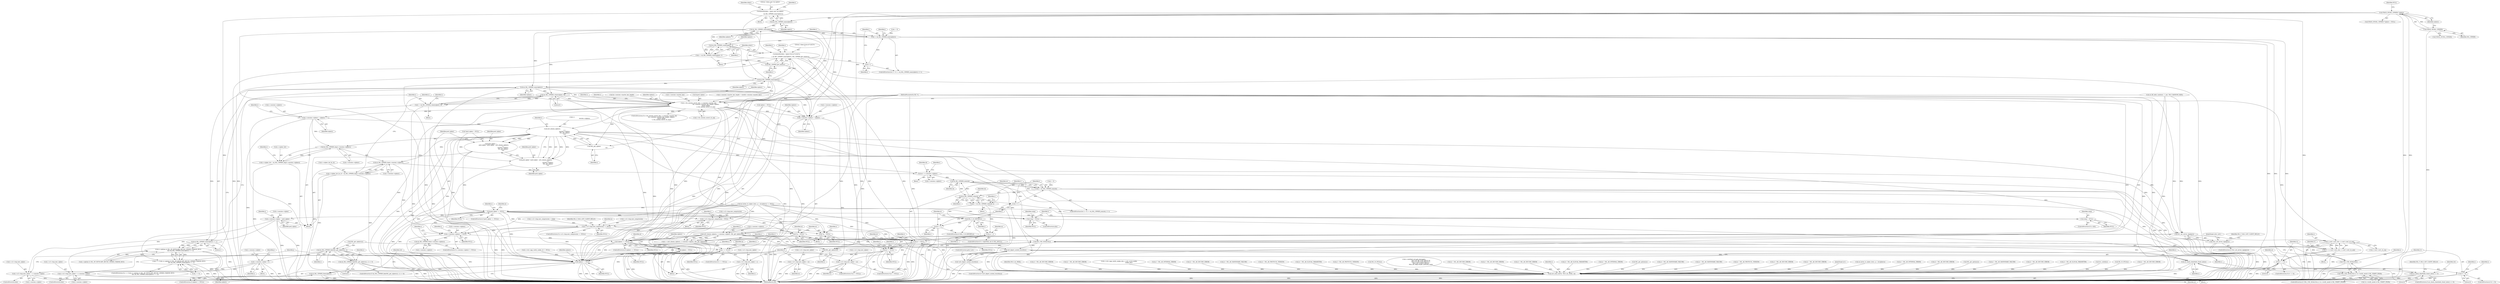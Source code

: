 digraph "0_openssl_a004e72b95835136d3f1ea90517f706c24c03da7@API" {
"1000824" [label="(Call,fprintf(stderr, \"client sent %d ciphers\n\",\n                sk_SSL_CIPHER_num(ciphers)))"];
"1000827" [label="(Call,sk_SSL_CIPHER_num(ciphers))"];
"1000174" [label="(Call,STACK_OF(SSL_CIPHER) *ciphers)"];
"1000175" [label="(Call,STACK_OF(SSL_CIPHER))"];
"1000845" [label="(Call,fprintf(stderr, \"client [%2d of %2d]:%s\n\",\n                    i, sk_SSL_CIPHER_num(ciphers), SSL_CIPHER_get_name(c)))"];
"1000837" [label="(Call,i++)"];
"1000833" [label="(Call,i < sk_SSL_CIPHER_num(ciphers))"];
"1000842" [label="(Call,sk_SSL_CIPHER_value(ciphers, i))"];
"1000840" [label="(Call,c = sk_SSL_CIPHER_value(ciphers, i))"];
"1000851" [label="(Call,SSL_CIPHER_get_name(c))"];
"1000849" [label="(Call,sk_SSL_CIPHER_num(ciphers))"];
"1000835" [label="(Call,sk_SSL_CIPHER_num(ciphers))"];
"1000876" [label="(Call,sk_SSL_CIPHER_num(ciphers))"];
"1000875" [label="(Call,sk_SSL_CIPHER_num(ciphers) == 1)"];
"1000869" [label="(Call,(s->options & SSL_OP_NETSCAPE_REUSE_CIPHER_CHANGE_BUG)\n            && (sk_SSL_CIPHER_num(ciphers) == 1))"];
"1000865" [label="(Call,j == 0 && (s->options & SSL_OP_NETSCAPE_REUSE_CIPHER_CHANGE_BUG)\n            && (sk_SSL_CIPHER_num(ciphers) == 1))"];
"1000882" [label="(Call,sk_SSL_CIPHER_value(ciphers, 0))"];
"1000880" [label="(Call,c = sk_SSL_CIPHER_value(ciphers, 0))"];
"1000887" [label="(Call,sk_SSL_CIPHER_find(SSL_get_ciphers(s), c))"];
"1000886" [label="(Call,sk_SSL_CIPHER_find(SSL_get_ciphers(s), c) >= 0)"];
"1000893" [label="(Call,s->session->cipher = c)"];
"1001605" [label="(Call,s->s3->tmp.new_cipher = s->session->cipher)"];
"1001619" [label="(Call,s->s3->tmp.new_cipher = s->session->cipher)"];
"1001044" [label="(Call,s->tls_session_secret_cb(s, s->session->master_key,\n                                     &s->session->master_key_length, ciphers,\n                                     &pref_cipher,\n                                     s->tls_session_secret_cb_arg))"];
"1001069" [label="(Call,s->session->ciphers = ciphers)"];
"1001091" [label="(Call,ssl3_choose_cipher(s,\n                                                               s->\n                                                               session->ciphers,\n                                                               SSL_get_ciphers\n                                                               (s)))"];
"1001086" [label="(Call,pref_cipher =\n                pref_cipher ? pref_cipher : ssl3_choose_cipher(s,\n                                                               s->\n                                                               session->ciphers,\n                                                               SSL_get_ciphers\n                                                               (s)))"];
"1001101" [label="(Call,pref_cipher == NULL)"];
"1001112" [label="(Call,s->session->cipher = pref_cipher)"];
"1001155" [label="(Call,s->s3->tmp.new_compression = NULL)"];
"1001235" [label="(Call,s->s3->tmp.new_compression == NULL)"];
"1001394" [label="(Call,s->session->ciphers != NULL)"];
"1001401" [label="(Call,sk_SSL_CIPHER_free(s->session->ciphers))"];
"1001415" [label="(Call,ciphers == NULL)"];
"1001426" [label="(Call,ciphers = NULL)"];
"1001687" [label="(Call,ciphers != NULL)"];
"1001690" [label="(Call,sk_SSL_CIPHER_free(ciphers))"];
"1001498" [label="(Call,c == NULL)"];
"1001509" [label="(Call,s->s3->tmp.new_cipher = c)"];
"1001525" [label="(Call,*nc = NULL)"];
"1001578" [label="(Call,nc != NULL)"];
"1001581" [label="(Call,s->s3->tmp.new_cipher = nc)"];
"1001592" [label="(Call,ec != NULL)"];
"1001595" [label="(Call,s->s3->tmp.new_cipher = ec)"];
"1001529" [label="(Call,*ec = NULL)"];
"1001283" [label="(Call,comp = NULL)"];
"1001377" [label="(Call,comp = NULL)"];
"1001088" [label="(Call,pref_cipher ? pref_cipher : ssl3_choose_cipher(s,\n                                                               s->\n                                                               session->ciphers,\n                                                               SSL_get_ciphers\n                                                               (s)))"];
"1001139" [label="(Call,sk_SSL_CIPHER_dup(s->session->ciphers))"];
"1001135" [label="(Call,s->cipher_list = sk_SSL_CIPHER_dup(s->session->ciphers))"];
"1001149" [label="(Call,sk_SSL_CIPHER_dup(s->session->ciphers))"];
"1001145" [label="(Call,s->cipher_list_by_id = sk_SSL_CIPHER_dup(s->session->ciphers))"];
"1001539" [label="(Call,sk = s->session->ciphers)"];
"1001552" [label="(Call,sk_SSL_CIPHER_num(sk))"];
"1001550" [label="(Call,i < sk_SSL_CIPHER_num(sk))"];
"1001559" [label="(Call,sk_SSL_CIPHER_value(sk, i))"];
"1001554" [label="(Call,i++)"];
"1001557" [label="(Call,c = sk_SSL_CIPHER_value(sk, i))"];
"1001568" [label="(Call,nc = c)"];
"1001572" [label="(Call,SSL_C_IS_EXPORT(c))"];
"1001574" [label="(Call,ec = c)"];
"1001431" [label="(Call,tls1_set_server_sigalgs(s))"];
"1001430" [label="(Call,!tls1_set_server_sigalgs(s))"];
"1001449" [label="(Call,s->cert->cert_cb(s, s->cert->cert_cb_arg))"];
"1001447" [label="(Call,rv = s->cert->cert_cb(s, s->cert->cert_cb_arg))"];
"1001457" [label="(Call,rv == 0)"];
"1001469" [label="(Call,rv < 0)"];
"1001495" [label="(Call,SSL_get_ciphers(s))"];
"1001488" [label="(Call,ssl3_choose_cipher(s, s->session->ciphers, SSL_get_ciphers(s)))"];
"1001486" [label="(Call,c = ssl3_choose_cipher(s, s->session->ciphers, SSL_get_ciphers(s)))"];
"1001635" [label="(Call,SSL_USE_SIGALGS(s))"];
"1001634" [label="(Call,!SSL_USE_SIGALGS(s))"];
"1001633" [label="(Call,!SSL_USE_SIGALGS(s) || !(s->verify_mode & SSL_VERIFY_PEER))"];
"1001646" [label="(Call,ssl3_digest_cached_records(s))"];
"1001645" [label="(Call,!ssl3_digest_cached_records(s))"];
"1001658" [label="(Call,ssl_check_clienthello_tlsext_late(s))"];
"1001657" [label="(Call,ssl_check_clienthello_tlsext_late(s) <= 0)"];
"1001676" [label="(Call,ssl3_send_alert(s, SSL3_AL_FATAL, al))"];
"1001098" [label="(Call,SSL_get_ciphers\n                                                               (s))"];
"1001407" [label="(Call,s->session->ciphers = ciphers)"];
"1001635" [label="(Call,SSL_USE_SIGALGS(s))"];
"1000883" [label="(Identifier,ciphers)"];
"1001619" [label="(Call,s->s3->tmp.new_cipher = s->session->cipher)"];
"1000175" [label="(Call,STACK_OF(SSL_CIPHER))"];
"1000811" [label="(Block,)"];
"1001378" [label="(Identifier,comp)"];
"1001656" [label="(ControlStructure,if (ssl_check_clienthello_tlsext_late(s) <= 0))"];
"1001594" [label="(Identifier,NULL)"];
"1001045" [label="(Identifier,s)"];
"1001503" [label="(Identifier,al)"];
"1001488" [label="(Call,ssl3_choose_cipher(s, s->session->ciphers, SSL_get_ciphers(s)))"];
"1001283" [label="(Call,comp = NULL)"];
"1001413" [label="(Identifier,ciphers)"];
"1000889" [label="(Identifier,s)"];
"1001063" [label="(Block,)"];
"1001028" [label="(Call,*pref_cipher = NULL)"];
"1000426" [label="(Call,al = SSL_AD_DECODE_ERROR)"];
"1000839" [label="(Block,)"];
"1001559" [label="(Call,sk_SSL_CIPHER_value(sk, i))"];
"1001658" [label="(Call,ssl_check_clienthello_tlsext_late(s))"];
"1001112" [label="(Call,s->session->cipher = pref_cipher)"];
"1000845" [label="(Call,fprintf(stderr, \"client [%2d of %2d]:%s\n\",\n                    i, sk_SSL_CIPHER_num(ciphers), SSL_CIPHER_get_name(c)))"];
"1001577" [label="(ControlStructure,if (nc != NULL))"];
"1001551" [label="(Identifier,i)"];
"1001609" [label="(Identifier,s)"];
"1000177" [label="(Identifier,ciphers)"];
"1000865" [label="(Call,j == 0 && (s->options & SSL_OP_NETSCAPE_REUSE_CIPHER_CHANGE_BUG)\n            && (sk_SSL_CIPHER_num(ciphers) == 1))"];
"1000879" [label="(Block,)"];
"1000591" [label="(Call,s->ctx->app_verify_cookie_cb(s, s->d1->rcvd_cookie,\n                                                 cookie_len))"];
"1000150" [label="(Call,al = SSL_AD_INTERNAL_ERROR)"];
"1001693" [label="(Identifier,ret)"];
"1000786" [label="(Call,al = SSL_AD_DECODE_ERROR)"];
"1001690" [label="(Call,sk_SSL_CIPHER_free(ciphers))"];
"1000875" [label="(Call,sk_SSL_CIPHER_num(ciphers) == 1)"];
"1001647" [label="(Identifier,s)"];
"1001652" [label="(Identifier,s)"];
"1001235" [label="(Call,s->s3->tmp.new_compression == NULL)"];
"1001499" [label="(Identifier,c)"];
"1000886" [label="(Call,sk_SSL_CIPHER_find(SSL_get_ciphers(s), c) >= 0)"];
"1000850" [label="(Identifier,ciphers)"];
"1001581" [label="(Call,s->s3->tmp.new_cipher = nc)"];
"1001694" [label="(MethodReturn,int)"];
"1001091" [label="(Call,ssl3_choose_cipher(s,\n                                                               s->\n                                                               session->ciphers,\n                                                               SSL_get_ciphers\n                                                               (s)))"];
"1001147" [label="(Identifier,s)"];
"1001146" [label="(Call,s->cipher_list_by_id)"];
"1001657" [label="(Call,ssl_check_clienthello_tlsext_late(s) <= 0)"];
"1000880" [label="(Call,c = sk_SSL_CIPHER_value(ciphers, 0))"];
"1001066" [label="(Identifier,s)"];
"1001521" [label="(Call,STACK_OF(SSL_CIPHER))"];
"1001385" [label="(Block,)"];
"1001546" [label="(ControlStructure,for (i = 0; i < sk_SSL_CIPHER_num(sk); i++))"];
"1001435" [label="(Identifier,SSL_F_SSL3_GET_CLIENT_HELLO)"];
"1001090" [label="(Identifier,pref_cipher)"];
"1000846" [label="(Identifier,stderr)"];
"1001555" [label="(Identifier,i)"];
"1001438" [label="(JumpTarget,retry_cert:)"];
"1000145" [label="(Block,)"];
"1001502" [label="(Call,al = SSL_AD_HANDSHAKE_FAILURE)"];
"1000824" [label="(Call,fprintf(stderr, \"client sent %d ciphers\n\",\n                sk_SSL_CIPHER_num(ciphers)))"];
"1000831" [label="(Identifier,i)"];
"1000794" [label="(Call,ssl_bytes_to_cipher_list(s, p, i, &(ciphers)) == NULL)"];
"1000905" [label="(Identifier,j)"];
"1000331" [label="(Call,al = SSL_AD_PROTOCOL_VERSION)"];
"1001271" [label="(Call,al = SSL_AD_ILLEGAL_PARAMETER)"];
"1001224" [label="(Call,s->s3->tmp.new_compression = comp)"];
"1001541" [label="(Call,s->session->ciphers)"];
"1001459" [label="(Literal,0)"];
"1001618" [label="(ControlStructure,else)"];
"1001486" [label="(Call,c = ssl3_choose_cipher(s, s->session->ciphers, SSL_get_ciphers(s)))"];
"1000690" [label="(Call,al = SSL_AD_PROTOCOL_VERSION)"];
"1000828" [label="(Identifier,ciphers)"];
"1001404" [label="(Identifier,s)"];
"1001497" [label="(ControlStructure,if (c == NULL))"];
"1001468" [label="(ControlStructure,if (rv < 0))"];
"1000867" [label="(Identifier,j)"];
"1000277" [label="(Call,SSL_IS_DTLS(s))"];
"1001410" [label="(Identifier,s)"];
"1001517" [label="(Identifier,c)"];
"1001578" [label="(Call,nc != NULL)"];
"1001686" [label="(ControlStructure,if (ciphers != NULL))"];
"1001043" [label="(ControlStructure,if (s->tls_session_secret_cb(s, s->session->master_key,\n                                     &s->session->master_key_length, ciphers,\n                                     &pref_cipher,\n                                     s->tls_session_secret_cb_arg)))"];
"1001519" [label="(Block,)"];
"1001582" [label="(Call,s->s3->tmp.new_cipher)"];
"1001589" [label="(Identifier,nc)"];
"1000825" [label="(Identifier,stderr)"];
"1000833" [label="(Call,i < sk_SSL_CIPHER_num(ciphers))"];
"1001051" [label="(Call,&s->session->master_key_length)"];
"1001086" [label="(Call,pref_cipher =\n                pref_cipher ? pref_cipher : ssl3_choose_cipher(s,\n                                                               s->\n                                                               session->ciphers,\n                                                               SSL_get_ciphers\n                                                               (s)))"];
"1001118" [label="(Identifier,pref_cipher)"];
"1000210" [label="(Call,s->method->ssl_get_message(s,\n                                   SSL3_ST_SR_CLNT_HELLO_B,\n                                   SSL3_ST_SR_CLNT_HELLO_C,\n                                   SSL3_MT_CLIENT_HELLO,\n                                   SSL3_RT_MAX_PLAIN_LENGTH, &ok))"];
"1000581" [label="(Call,s->ctx->app_verify_cookie_cb != NULL)"];
"1001620" [label="(Call,s->s3->tmp.new_cipher)"];
"1000893" [label="(Call,s->session->cipher = c)"];
"1000929" [label="(Call,al = SSL_AD_DECODE_ERROR)"];
"1000848" [label="(Identifier,i)"];
"1000555" [label="(Call,al = SSL_AD_DECODE_ERROR)"];
"1001679" [label="(Identifier,al)"];
"1001562" [label="(ControlStructure,if (c->algorithm_enc & SSL_eNULL))"];
"1000844" [label="(Identifier,i)"];
"1001246" [label="(Identifier,SSL_F_SSL3_GET_CLIENT_HELLO)"];
"1000826" [label="(Literal,\"client sent %d ciphers\n\")"];
"1001426" [label="(Call,ciphers = NULL)"];
"1001383" [label="(Identifier,s)"];
"1001462" [label="(Identifier,al)"];
"1001644" [label="(ControlStructure,if (!ssl3_digest_cached_records(s)))"];
"1001163" [label="(Identifier,NULL)"];
"1001099" [label="(Identifier,s)"];
"1001574" [label="(Call,ec = c)"];
"1001251" [label="(Identifier,m)"];
"1000176" [label="(Identifier,SSL_CIPHER)"];
"1001234" [label="(ControlStructure,if (s->s3->tmp.new_compression == NULL))"];
"1001513" [label="(Identifier,s)"];
"1001089" [label="(Identifier,pref_cipher)"];
"1001553" [label="(Identifier,sk)"];
"1001450" [label="(Identifier,s)"];
"1001093" [label="(Call,s->\n                                                               session->ciphers)"];
"1000538" [label="(Call,al = SSL_AD_DECODE_ERROR)"];
"1001279" [label="(ControlStructure,if (s->hit))"];
"1000891" [label="(Literal,0)"];
"1000838" [label="(Identifier,i)"];
"1001427" [label="(Identifier,ciphers)"];
"1001103" [label="(Identifier,NULL)"];
"1001627" [label="(Call,s->session->cipher)"];
"1001677" [label="(Identifier,s)"];
"1001595" [label="(Call,s->s3->tmp.new_cipher = ec)"];
"1001408" [label="(Call,s->session->ciphers)"];
"1001469" [label="(Call,rv < 0)"];
"1001092" [label="(Identifier,s)"];
"1001550" [label="(Call,i < sk_SSL_CIPHER_num(sk))"];
"1000899" [label="(Identifier,c)"];
"1001057" [label="(Identifier,ciphers)"];
"1001102" [label="(Identifier,pref_cipher)"];
"1001079" [label="(Identifier,s)"];
"1001500" [label="(Identifier,NULL)"];
"1001556" [label="(Block,)"];
"1000768" [label="(Call,al = SSL_AD_ILLEGAL_PARAMETER)"];
"1001571" [label="(ControlStructure,if (SSL_C_IS_EXPORT(c)))"];
"1000827" [label="(Call,sk_SSL_CIPHER_num(ciphers))"];
"1001471" [label="(Literal,0)"];
"1001414" [label="(ControlStructure,if (ciphers == NULL))"];
"1001060" [label="(Call,s->tls_session_secret_cb_arg)"];
"1001585" [label="(Identifier,s)"];
"1001400" [label="(Identifier,NULL)"];
"1001490" [label="(Call,s->session->ciphers)"];
"1001407" [label="(Call,s->session->ciphers = ciphers)"];
"1001636" [label="(Identifier,s)"];
"1001509" [label="(Call,s->s3->tmp.new_cipher = c)"];
"1001674" [label="(Block,)"];
"1001402" [label="(Call,s->session->ciphers)"];
"1001646" [label="(Call,ssl3_digest_cached_records(s))"];
"1001401" [label="(Call,sk_SSL_CIPHER_free(s->session->ciphers))"];
"1001569" [label="(Identifier,nc)"];
"1001495" [label="(Call,SSL_get_ciphers(s))"];
"1001552" [label="(Call,sk_SSL_CIPHER_num(sk))"];
"1001419" [label="(Call,al = SSL_AD_INTERNAL_ERROR)"];
"1000885" [label="(ControlStructure,if (sk_SSL_CIPHER_find(SSL_get_ciphers(s), c) >= 0))"];
"1000834" [label="(Identifier,i)"];
"1001660" [label="(Literal,0)"];
"1001449" [label="(Call,s->cert->cert_cb(s, s->cert->cert_cb_arg))"];
"1001159" [label="(Identifier,s)"];
"1000896" [label="(Identifier,s)"];
"1001428" [label="(Identifier,NULL)"];
"1001604" [label="(ControlStructure,else)"];
"1001088" [label="(Call,pref_cipher ? pref_cipher : ssl3_choose_cipher(s,\n                                                               s->\n                                                               session->ciphers,\n                                                               SSL_get_ciphers\n                                                               (s)))"];
"1001285" [label="(Identifier,NULL)"];
"1001447" [label="(Call,rv = s->cert->cert_cb(s, s->cert->cert_cb_arg))"];
"1001576" [label="(Identifier,c)"];
"1001431" [label="(Call,tls1_set_server_sigalgs(s))"];
"1001416" [label="(Identifier,ciphers)"];
"1001451" [label="(Call,s->cert->cert_cb_arg)"];
"1000882" [label="(Call,sk_SSL_CIPHER_value(ciphers, 0))"];
"1001106" [label="(Identifier,al)"];
"1001489" [label="(Identifier,s)"];
"1000856" [label="(Identifier,c)"];
"1000565" [label="(Call,SSL_get_options(s))"];
"1001572" [label="(Call,SSL_C_IS_EXPORT(c))"];
"1001155" [label="(Call,s->s3->tmp.new_compression = NULL)"];
"1001557" [label="(Call,c = sk_SSL_CIPHER_value(sk, i))"];
"1000843" [label="(Identifier,ciphers)"];
"1001069" [label="(Call,s->session->ciphers = ciphers)"];
"1000829" [label="(ControlStructure,for (i = 0; i < sk_SSL_CIPHER_num(ciphers); i++))"];
"1000173" [label="(Call,STACK_OF(SSL_CIPHER) *ciphers = NULL)"];
"1000870" [label="(Call,s->options & SSL_OP_NETSCAPE_REUSE_CIPHER_CHANGE_BUG)"];
"1001689" [label="(Identifier,NULL)"];
"1001135" [label="(Call,s->cipher_list = sk_SSL_CIPHER_dup(s->session->ciphers))"];
"1001565" [label="(Identifier,c)"];
"1001531" [label="(Identifier,NULL)"];
"1001575" [label="(Identifier,ec)"];
"1000888" [label="(Call,SSL_get_ciphers(s))"];
"1001105" [label="(Call,al = SSL_AD_HANDSHAKE_FAILURE)"];
"1001415" [label="(Call,ciphers == NULL)"];
"1000835" [label="(Call,sk_SSL_CIPHER_num(ciphers))"];
"1000837" [label="(Call,i++)"];
"1001606" [label="(Call,s->s3->tmp.new_cipher)"];
"1001525" [label="(Call,*nc = NULL)"];
"1001121" [label="(Identifier,s)"];
"1001420" [label="(Identifier,al)"];
"1001498" [label="(Call,c == NULL)"];
"1001688" [label="(Identifier,ciphers)"];
"1001150" [label="(Call,s->session->ciphers)"];
"1001560" [label="(Identifier,sk)"];
"1001573" [label="(Identifier,c)"];
"1001379" [label="(Identifier,NULL)"];
"1001570" [label="(Identifier,c)"];
"1001470" [label="(Identifier,rv)"];
"1000601" [label="(Call,al = SSL_AD_HANDSHAKE_FAILURE)"];
"1001457" [label="(Call,rv == 0)"];
"1000731" [label="(Call,al = SSL_AD_PROTOCOL_VERSION)"];
"1001115" [label="(Identifier,s)"];
"1001648" [label="(ControlStructure,goto f_err;)"];
"1001083" [label="(Call,ciphers = NULL)"];
"1001691" [label="(Identifier,ciphers)"];
"1000878" [label="(Literal,1)"];
"1001527" [label="(Identifier,NULL)"];
"1001101" [label="(Call,pref_cipher == NULL)"];
"1000964" [label="(Call,al = SSL_AD_DECODE_ERROR)"];
"1001596" [label="(Call,s->s3->tmp.new_cipher)"];
"1001445" [label="(Block,)"];
"1000248" [label="(Call,al = SSL_AD_DECODE_ERROR)"];
"1001676" [label="(Call,ssl3_send_alert(s, SSL3_AL_FATAL, al))"];
"1001394" [label="(Call,s->session->ciphers != NULL)"];
"1000849" [label="(Call,sk_SSL_CIPHER_num(ciphers))"];
"1001046" [label="(Call,s->session->master_key)"];
"1001003" [label="(Call,ssl_fill_hello_random(s, 1, pos, SSL3_RANDOM_SIZE))"];
"1001145" [label="(Call,s->cipher_list_by_id = sk_SSL_CIPHER_dup(s->session->ciphers))"];
"1000892" [label="(Block,)"];
"1001599" [label="(Identifier,s)"];
"1001548" [label="(Identifier,i)"];
"1000876" [label="(Call,sk_SSL_CIPHER_num(ciphers))"];
"1001561" [label="(Identifier,i)"];
"1001526" [label="(Identifier,nc)"];
"1000866" [label="(Call,j == 0)"];
"1001613" [label="(Call,s->session->cipher)"];
"1000852" [label="(Identifier,c)"];
"1001136" [label="(Call,s->cipher_list)"];
"1001680" [label="(JumpTarget,err:)"];
"1001156" [label="(Call,s->s3->tmp.new_compression)"];
"1001100" [label="(ControlStructure,if (pref_cipher == NULL))"];
"1000795" [label="(Call,ssl_bytes_to_cipher_list(s, p, i, &(ciphers)))"];
"1000841" [label="(Identifier,c)"];
"1000851" [label="(Call,SSL_CIPHER_get_name(c))"];
"1000144" [label="(MethodParameterIn,SSL *s)"];
"1000894" [label="(Call,s->session->cipher)"];
"1001429" [label="(ControlStructure,if (!tls1_set_server_sigalgs(s)))"];
"1001475" [label="(Identifier,s)"];
"1001496" [label="(Identifier,s)"];
"1001098" [label="(Call,SSL_get_ciphers\n                                                               (s))"];
"1000877" [label="(Identifier,ciphers)"];
"1001044" [label="(Call,s->tls_session_secret_cb(s, s->session->master_key,\n                                     &s->session->master_key_length, ciphers,\n                                     &pref_cipher,\n                                     s->tls_session_secret_cb_arg))"];
"1000869" [label="(Call,(s->options & SSL_OP_NETSCAPE_REUSE_CIPHER_CHANGE_BUG)\n            && (sk_SSL_CIPHER_num(ciphers) == 1))"];
"1001593" [label="(Identifier,ec)"];
"1001637" [label="(Call,!(s->verify_mode & SSL_VERIFY_PEER))"];
"1001539" [label="(Call,sk = s->session->ciphers)"];
"1001603" [label="(Identifier,ec)"];
"1001284" [label="(Identifier,comp)"];
"1001580" [label="(Identifier,NULL)"];
"1001140" [label="(Call,s->session->ciphers)"];
"1001461" [label="(Call,al = SSL_AD_INTERNAL_ERROR)"];
"1001070" [label="(Call,s->session->ciphers)"];
"1001456" [label="(ControlStructure,if (rv == 0))"];
"1001448" [label="(Identifier,rv)"];
"1001393" [label="(ControlStructure,if (s->session->ciphers != NULL))"];
"1000847" [label="(Literal,\"client [%2d of %2d]:%s\n\")"];
"1000840" [label="(Call,c = sk_SSL_CIPHER_value(ciphers, i))"];
"1001554" [label="(Call,i++)"];
"1001458" [label="(Identifier,rv)"];
"1001659" [label="(Identifier,s)"];
"1000881" [label="(Identifier,c)"];
"1001579" [label="(Identifier,nc)"];
"1001558" [label="(Identifier,c)"];
"1001058" [label="(Call,&pref_cipher)"];
"1001529" [label="(Call,*ec = NULL)"];
"1001663" [label="(Identifier,SSL_F_SSL3_GET_CLIENT_HELLO)"];
"1001605" [label="(Call,s->s3->tmp.new_cipher = s->session->cipher)"];
"1001113" [label="(Call,s->session->cipher)"];
"1000174" [label="(Call,STACK_OF(SSL_CIPHER) *ciphers)"];
"1001568" [label="(Call,nc = c)"];
"1001687" [label="(Call,ciphers != NULL)"];
"1001510" [label="(Call,s->s3->tmp.new_cipher)"];
"1001417" [label="(Identifier,NULL)"];
"1000901" [label="(Identifier,j)"];
"1001149" [label="(Call,sk_SSL_CIPHER_dup(s->session->ciphers))"];
"1001535" [label="(Identifier,s)"];
"1001487" [label="(Identifier,c)"];
"1000517" [label="(Call,al = SSL_AD_DECODE_ERROR)"];
"1001640" [label="(Identifier,s)"];
"1001376" [label="(ControlStructure,else)"];
"1000864" [label="(ControlStructure,if (j == 0 && (s->options & SSL_OP_NETSCAPE_REUSE_CIPHER_CHANGE_BUG)\n            && (sk_SSL_CIPHER_num(ciphers) == 1)))"];
"1001540" [label="(Identifier,sk)"];
"1001075" [label="(Identifier,ciphers)"];
"1001667" [label="(Identifier,ret)"];
"1001538" [label="(Block,)"];
"1001634" [label="(Call,!SSL_USE_SIGALGS(s))"];
"1000337" [label="(Call,SSL_get_options(s))"];
"1000629" [label="(Call,al = SSL_AD_HANDSHAKE_FAILURE)"];
"1001530" [label="(Identifier,ec)"];
"1001168" [label="(Identifier,s)"];
"1001031" [label="(Call,s->session->master_key_length = sizeof(s->session->master_key))"];
"1000178" [label="(Identifier,NULL)"];
"1000753" [label="(Call,al = SSL_AD_DECODE_ERROR)"];
"1001236" [label="(Call,s->s3->tmp.new_compression)"];
"1001377" [label="(Call,comp = NULL)"];
"1001432" [label="(Identifier,s)"];
"1000908" [label="(Call,al = SSL_AD_ILLEGAL_PARAMETER)"];
"1001430" [label="(Call,!tls1_set_server_sigalgs(s))"];
"1000677" [label="(Call,tls1_suiteb(s))"];
"1001139" [label="(Call,sk_SSL_CIPHER_dup(s->session->ciphers))"];
"1000842" [label="(Call,sk_SSL_CIPHER_value(ciphers, i))"];
"1001243" [label="(Identifier,NULL)"];
"1001633" [label="(Call,!SSL_USE_SIGALGS(s) || !(s->verify_mode & SSL_VERIFY_PEER))"];
"1000505" [label="(Call,SSL_IS_DTLS(s))"];
"1000410" [label="(Call,al = SSL_AD_DECODE_ERROR)"];
"1001678" [label="(Identifier,SSL3_AL_FATAL)"];
"1000890" [label="(Identifier,c)"];
"1001592" [label="(Call,ec != NULL)"];
"1001645" [label="(Call,!ssl3_digest_cached_records(s))"];
"1001591" [label="(ControlStructure,if (ec != NULL))"];
"1001483" [label="(Identifier,s)"];
"1000830" [label="(Call,i = 0)"];
"1001547" [label="(Call,i = 0)"];
"1000836" [label="(Identifier,ciphers)"];
"1001632" [label="(ControlStructure,if (!SSL_USE_SIGALGS(s) || !(s->verify_mode & SSL_VERIFY_PEER)))"];
"1001395" [label="(Call,s->session->ciphers)"];
"1000362" [label="(Call,al = SSL_AD_DECODE_ERROR)"];
"1001087" [label="(Identifier,pref_cipher)"];
"1000887" [label="(Call,sk_SSL_CIPHER_find(SSL_get_ciphers(s), c))"];
"1000884" [label="(Literal,0)"];
"1000824" -> "1000811"  [label="AST: "];
"1000824" -> "1000827"  [label="CFG: "];
"1000825" -> "1000824"  [label="AST: "];
"1000826" -> "1000824"  [label="AST: "];
"1000827" -> "1000824"  [label="AST: "];
"1000831" -> "1000824"  [label="CFG: "];
"1000824" -> "1001694"  [label="DDG: "];
"1000824" -> "1001694"  [label="DDG: "];
"1000827" -> "1000824"  [label="DDG: "];
"1000824" -> "1000845"  [label="DDG: "];
"1000827" -> "1000828"  [label="CFG: "];
"1000828" -> "1000827"  [label="AST: "];
"1000174" -> "1000827"  [label="DDG: "];
"1000827" -> "1000835"  [label="DDG: "];
"1000174" -> "1000173"  [label="AST: "];
"1000174" -> "1000177"  [label="CFG: "];
"1000175" -> "1000174"  [label="AST: "];
"1000177" -> "1000174"  [label="AST: "];
"1000178" -> "1000174"  [label="CFG: "];
"1000174" -> "1001694"  [label="DDG: "];
"1000174" -> "1001694"  [label="DDG: "];
"1000175" -> "1000174"  [label="DDG: "];
"1000174" -> "1001044"  [label="DDG: "];
"1000174" -> "1001407"  [label="DDG: "];
"1000174" -> "1001415"  [label="DDG: "];
"1000174" -> "1001687"  [label="DDG: "];
"1000175" -> "1000176"  [label="CFG: "];
"1000176" -> "1000175"  [label="AST: "];
"1000177" -> "1000175"  [label="CFG: "];
"1000175" -> "1001694"  [label="DDG: "];
"1000175" -> "1001521"  [label="DDG: "];
"1000845" -> "1000839"  [label="AST: "];
"1000845" -> "1000851"  [label="CFG: "];
"1000846" -> "1000845"  [label="AST: "];
"1000847" -> "1000845"  [label="AST: "];
"1000848" -> "1000845"  [label="AST: "];
"1000849" -> "1000845"  [label="AST: "];
"1000851" -> "1000845"  [label="AST: "];
"1000856" -> "1000845"  [label="CFG: "];
"1000845" -> "1001694"  [label="DDG: "];
"1000845" -> "1001694"  [label="DDG: "];
"1000845" -> "1001694"  [label="DDG: "];
"1000845" -> "1001694"  [label="DDG: "];
"1000845" -> "1001694"  [label="DDG: "];
"1000845" -> "1000837"  [label="DDG: "];
"1000842" -> "1000845"  [label="DDG: "];
"1000849" -> "1000845"  [label="DDG: "];
"1000851" -> "1000845"  [label="DDG: "];
"1000837" -> "1000829"  [label="AST: "];
"1000837" -> "1000838"  [label="CFG: "];
"1000838" -> "1000837"  [label="AST: "];
"1000834" -> "1000837"  [label="CFG: "];
"1000837" -> "1000833"  [label="DDG: "];
"1000833" -> "1000829"  [label="AST: "];
"1000833" -> "1000835"  [label="CFG: "];
"1000834" -> "1000833"  [label="AST: "];
"1000835" -> "1000833"  [label="AST: "];
"1000841" -> "1000833"  [label="CFG: "];
"1000867" -> "1000833"  [label="CFG: "];
"1000833" -> "1001694"  [label="DDG: "];
"1000833" -> "1001694"  [label="DDG: "];
"1000833" -> "1001694"  [label="DDG: "];
"1000830" -> "1000833"  [label="DDG: "];
"1000835" -> "1000833"  [label="DDG: "];
"1000833" -> "1000842"  [label="DDG: "];
"1000842" -> "1000840"  [label="AST: "];
"1000842" -> "1000844"  [label="CFG: "];
"1000843" -> "1000842"  [label="AST: "];
"1000844" -> "1000842"  [label="AST: "];
"1000840" -> "1000842"  [label="CFG: "];
"1000842" -> "1000840"  [label="DDG: "];
"1000842" -> "1000840"  [label="DDG: "];
"1000835" -> "1000842"  [label="DDG: "];
"1000842" -> "1000849"  [label="DDG: "];
"1000840" -> "1000839"  [label="AST: "];
"1000841" -> "1000840"  [label="AST: "];
"1000846" -> "1000840"  [label="CFG: "];
"1000840" -> "1001694"  [label="DDG: "];
"1000840" -> "1000851"  [label="DDG: "];
"1000851" -> "1000852"  [label="CFG: "];
"1000852" -> "1000851"  [label="AST: "];
"1000851" -> "1001694"  [label="DDG: "];
"1000849" -> "1000850"  [label="CFG: "];
"1000850" -> "1000849"  [label="AST: "];
"1000852" -> "1000849"  [label="CFG: "];
"1000849" -> "1000835"  [label="DDG: "];
"1000849" -> "1000876"  [label="DDG: "];
"1000849" -> "1000882"  [label="DDG: "];
"1000849" -> "1001044"  [label="DDG: "];
"1000849" -> "1001407"  [label="DDG: "];
"1000849" -> "1001415"  [label="DDG: "];
"1000849" -> "1001687"  [label="DDG: "];
"1000835" -> "1000836"  [label="CFG: "];
"1000836" -> "1000835"  [label="AST: "];
"1000835" -> "1000876"  [label="DDG: "];
"1000835" -> "1000882"  [label="DDG: "];
"1000835" -> "1001044"  [label="DDG: "];
"1000835" -> "1001407"  [label="DDG: "];
"1000835" -> "1001415"  [label="DDG: "];
"1000835" -> "1001687"  [label="DDG: "];
"1000876" -> "1000875"  [label="AST: "];
"1000876" -> "1000877"  [label="CFG: "];
"1000877" -> "1000876"  [label="AST: "];
"1000878" -> "1000876"  [label="CFG: "];
"1000876" -> "1000875"  [label="DDG: "];
"1000876" -> "1000882"  [label="DDG: "];
"1000876" -> "1001044"  [label="DDG: "];
"1000876" -> "1001407"  [label="DDG: "];
"1000876" -> "1001415"  [label="DDG: "];
"1000876" -> "1001687"  [label="DDG: "];
"1000875" -> "1000869"  [label="AST: "];
"1000875" -> "1000878"  [label="CFG: "];
"1000878" -> "1000875"  [label="AST: "];
"1000869" -> "1000875"  [label="CFG: "];
"1000875" -> "1001694"  [label="DDG: "];
"1000875" -> "1000869"  [label="DDG: "];
"1000875" -> "1000869"  [label="DDG: "];
"1000869" -> "1000865"  [label="AST: "];
"1000869" -> "1000870"  [label="CFG: "];
"1000870" -> "1000869"  [label="AST: "];
"1000865" -> "1000869"  [label="CFG: "];
"1000869" -> "1001694"  [label="DDG: "];
"1000869" -> "1001694"  [label="DDG: "];
"1000869" -> "1000865"  [label="DDG: "];
"1000869" -> "1000865"  [label="DDG: "];
"1000870" -> "1000869"  [label="DDG: "];
"1000870" -> "1000869"  [label="DDG: "];
"1000865" -> "1000864"  [label="AST: "];
"1000865" -> "1000866"  [label="CFG: "];
"1000866" -> "1000865"  [label="AST: "];
"1000881" -> "1000865"  [label="CFG: "];
"1000905" -> "1000865"  [label="CFG: "];
"1000865" -> "1001694"  [label="DDG: "];
"1000865" -> "1001694"  [label="DDG: "];
"1000866" -> "1000865"  [label="DDG: "];
"1000866" -> "1000865"  [label="DDG: "];
"1000882" -> "1000880"  [label="AST: "];
"1000882" -> "1000884"  [label="CFG: "];
"1000883" -> "1000882"  [label="AST: "];
"1000884" -> "1000882"  [label="AST: "];
"1000880" -> "1000882"  [label="CFG: "];
"1000882" -> "1000880"  [label="DDG: "];
"1000882" -> "1000880"  [label="DDG: "];
"1000882" -> "1001044"  [label="DDG: "];
"1000882" -> "1001407"  [label="DDG: "];
"1000882" -> "1001415"  [label="DDG: "];
"1000882" -> "1001687"  [label="DDG: "];
"1000880" -> "1000879"  [label="AST: "];
"1000881" -> "1000880"  [label="AST: "];
"1000889" -> "1000880"  [label="CFG: "];
"1000880" -> "1001694"  [label="DDG: "];
"1000880" -> "1000887"  [label="DDG: "];
"1000887" -> "1000886"  [label="AST: "];
"1000887" -> "1000890"  [label="CFG: "];
"1000888" -> "1000887"  [label="AST: "];
"1000890" -> "1000887"  [label="AST: "];
"1000891" -> "1000887"  [label="CFG: "];
"1000887" -> "1001694"  [label="DDG: "];
"1000887" -> "1001694"  [label="DDG: "];
"1000887" -> "1000886"  [label="DDG: "];
"1000887" -> "1000886"  [label="DDG: "];
"1000888" -> "1000887"  [label="DDG: "];
"1000887" -> "1000893"  [label="DDG: "];
"1000886" -> "1000885"  [label="AST: "];
"1000886" -> "1000891"  [label="CFG: "];
"1000891" -> "1000886"  [label="AST: "];
"1000896" -> "1000886"  [label="CFG: "];
"1000905" -> "1000886"  [label="CFG: "];
"1000886" -> "1001694"  [label="DDG: "];
"1000886" -> "1001694"  [label="DDG: "];
"1000893" -> "1000892"  [label="AST: "];
"1000893" -> "1000899"  [label="CFG: "];
"1000894" -> "1000893"  [label="AST: "];
"1000899" -> "1000893"  [label="AST: "];
"1000901" -> "1000893"  [label="CFG: "];
"1000893" -> "1001694"  [label="DDG: "];
"1000893" -> "1001694"  [label="DDG: "];
"1000893" -> "1001605"  [label="DDG: "];
"1000893" -> "1001619"  [label="DDG: "];
"1001605" -> "1001604"  [label="AST: "];
"1001605" -> "1001613"  [label="CFG: "];
"1001606" -> "1001605"  [label="AST: "];
"1001613" -> "1001605"  [label="AST: "];
"1001636" -> "1001605"  [label="CFG: "];
"1001605" -> "1001694"  [label="DDG: "];
"1001605" -> "1001694"  [label="DDG: "];
"1001112" -> "1001605"  [label="DDG: "];
"1001619" -> "1001618"  [label="AST: "];
"1001619" -> "1001627"  [label="CFG: "];
"1001620" -> "1001619"  [label="AST: "];
"1001627" -> "1001619"  [label="AST: "];
"1001636" -> "1001619"  [label="CFG: "];
"1001619" -> "1001694"  [label="DDG: "];
"1001619" -> "1001694"  [label="DDG: "];
"1001112" -> "1001619"  [label="DDG: "];
"1001044" -> "1001043"  [label="AST: "];
"1001044" -> "1001060"  [label="CFG: "];
"1001045" -> "1001044"  [label="AST: "];
"1001046" -> "1001044"  [label="AST: "];
"1001051" -> "1001044"  [label="AST: "];
"1001057" -> "1001044"  [label="AST: "];
"1001058" -> "1001044"  [label="AST: "];
"1001060" -> "1001044"  [label="AST: "];
"1001066" -> "1001044"  [label="CFG: "];
"1001159" -> "1001044"  [label="CFG: "];
"1001044" -> "1001694"  [label="DDG: "];
"1001044" -> "1001694"  [label="DDG: "];
"1001044" -> "1001694"  [label="DDG: "];
"1001044" -> "1001694"  [label="DDG: "];
"1001044" -> "1001694"  [label="DDG: "];
"1001003" -> "1001044"  [label="DDG: "];
"1000144" -> "1001044"  [label="DDG: "];
"1001031" -> "1001044"  [label="DDG: "];
"1001044" -> "1001069"  [label="DDG: "];
"1001044" -> "1001098"  [label="DDG: "];
"1001044" -> "1001407"  [label="DDG: "];
"1001044" -> "1001415"  [label="DDG: "];
"1001044" -> "1001431"  [label="DDG: "];
"1001044" -> "1001635"  [label="DDG: "];
"1001044" -> "1001676"  [label="DDG: "];
"1001044" -> "1001687"  [label="DDG: "];
"1001069" -> "1001063"  [label="AST: "];
"1001069" -> "1001075"  [label="CFG: "];
"1001070" -> "1001069"  [label="AST: "];
"1001075" -> "1001069"  [label="AST: "];
"1001079" -> "1001069"  [label="CFG: "];
"1001069" -> "1001694"  [label="DDG: "];
"1001069" -> "1001091"  [label="DDG: "];
"1001069" -> "1001139"  [label="DDG: "];
"1001091" -> "1001088"  [label="AST: "];
"1001091" -> "1001098"  [label="CFG: "];
"1001092" -> "1001091"  [label="AST: "];
"1001093" -> "1001091"  [label="AST: "];
"1001098" -> "1001091"  [label="AST: "];
"1001088" -> "1001091"  [label="CFG: "];
"1001091" -> "1001694"  [label="DDG: "];
"1001091" -> "1001694"  [label="DDG: "];
"1001091" -> "1001086"  [label="DDG: "];
"1001091" -> "1001086"  [label="DDG: "];
"1001091" -> "1001086"  [label="DDG: "];
"1001091" -> "1001088"  [label="DDG: "];
"1001091" -> "1001088"  [label="DDG: "];
"1001091" -> "1001088"  [label="DDG: "];
"1001098" -> "1001091"  [label="DDG: "];
"1000144" -> "1001091"  [label="DDG: "];
"1001091" -> "1001139"  [label="DDG: "];
"1001091" -> "1001149"  [label="DDG: "];
"1001091" -> "1001394"  [label="DDG: "];
"1001091" -> "1001401"  [label="DDG: "];
"1001091" -> "1001431"  [label="DDG: "];
"1001091" -> "1001488"  [label="DDG: "];
"1001091" -> "1001539"  [label="DDG: "];
"1001091" -> "1001635"  [label="DDG: "];
"1001091" -> "1001676"  [label="DDG: "];
"1001086" -> "1001063"  [label="AST: "];
"1001086" -> "1001088"  [label="CFG: "];
"1001087" -> "1001086"  [label="AST: "];
"1001088" -> "1001086"  [label="AST: "];
"1001102" -> "1001086"  [label="CFG: "];
"1001086" -> "1001694"  [label="DDG: "];
"1001028" -> "1001086"  [label="DDG: "];
"1001086" -> "1001101"  [label="DDG: "];
"1001101" -> "1001100"  [label="AST: "];
"1001101" -> "1001103"  [label="CFG: "];
"1001102" -> "1001101"  [label="AST: "];
"1001103" -> "1001101"  [label="AST: "];
"1001106" -> "1001101"  [label="CFG: "];
"1001115" -> "1001101"  [label="CFG: "];
"1001101" -> "1001694"  [label="DDG: "];
"1001101" -> "1001694"  [label="DDG: "];
"1000794" -> "1001101"  [label="DDG: "];
"1001101" -> "1001112"  [label="DDG: "];
"1001101" -> "1001155"  [label="DDG: "];
"1001101" -> "1001235"  [label="DDG: "];
"1001101" -> "1001283"  [label="DDG: "];
"1001101" -> "1001377"  [label="DDG: "];
"1001101" -> "1001394"  [label="DDG: "];
"1001101" -> "1001525"  [label="DDG: "];
"1001101" -> "1001529"  [label="DDG: "];
"1001101" -> "1001578"  [label="DDG: "];
"1001101" -> "1001687"  [label="DDG: "];
"1001112" -> "1001063"  [label="AST: "];
"1001112" -> "1001118"  [label="CFG: "];
"1001113" -> "1001112"  [label="AST: "];
"1001118" -> "1001112"  [label="AST: "];
"1001121" -> "1001112"  [label="CFG: "];
"1001112" -> "1001694"  [label="DDG: "];
"1001112" -> "1001694"  [label="DDG: "];
"1001155" -> "1000145"  [label="AST: "];
"1001155" -> "1001163"  [label="CFG: "];
"1001156" -> "1001155"  [label="AST: "];
"1001163" -> "1001155"  [label="AST: "];
"1001168" -> "1001155"  [label="CFG: "];
"1001155" -> "1001694"  [label="DDG: "];
"1000794" -> "1001155"  [label="DDG: "];
"1001155" -> "1001235"  [label="DDG: "];
"1001235" -> "1001234"  [label="AST: "];
"1001235" -> "1001243"  [label="CFG: "];
"1001236" -> "1001235"  [label="AST: "];
"1001243" -> "1001235"  [label="AST: "];
"1001246" -> "1001235"  [label="CFG: "];
"1001251" -> "1001235"  [label="CFG: "];
"1001235" -> "1001694"  [label="DDG: "];
"1001235" -> "1001694"  [label="DDG: "];
"1001224" -> "1001235"  [label="DDG: "];
"1000794" -> "1001235"  [label="DDG: "];
"1001235" -> "1001394"  [label="DDG: "];
"1001235" -> "1001525"  [label="DDG: "];
"1001235" -> "1001529"  [label="DDG: "];
"1001235" -> "1001578"  [label="DDG: "];
"1001235" -> "1001687"  [label="DDG: "];
"1001394" -> "1001393"  [label="AST: "];
"1001394" -> "1001400"  [label="CFG: "];
"1001395" -> "1001394"  [label="AST: "];
"1001400" -> "1001394"  [label="AST: "];
"1001404" -> "1001394"  [label="CFG: "];
"1001410" -> "1001394"  [label="CFG: "];
"1001394" -> "1001694"  [label="DDG: "];
"1001149" -> "1001394"  [label="DDG: "];
"1000794" -> "1001394"  [label="DDG: "];
"1001394" -> "1001401"  [label="DDG: "];
"1001394" -> "1001415"  [label="DDG: "];
"1001401" -> "1001393"  [label="AST: "];
"1001401" -> "1001402"  [label="CFG: "];
"1001402" -> "1001401"  [label="AST: "];
"1001410" -> "1001401"  [label="CFG: "];
"1001401" -> "1001694"  [label="DDG: "];
"1001415" -> "1001414"  [label="AST: "];
"1001415" -> "1001417"  [label="CFG: "];
"1001416" -> "1001415"  [label="AST: "];
"1001417" -> "1001415"  [label="AST: "];
"1001420" -> "1001415"  [label="CFG: "];
"1001427" -> "1001415"  [label="CFG: "];
"1001415" -> "1001694"  [label="DDG: "];
"1001083" -> "1001415"  [label="DDG: "];
"1001415" -> "1001426"  [label="DDG: "];
"1001415" -> "1001498"  [label="DDG: "];
"1001415" -> "1001687"  [label="DDG: "];
"1001415" -> "1001687"  [label="DDG: "];
"1001426" -> "1001385"  [label="AST: "];
"1001426" -> "1001428"  [label="CFG: "];
"1001427" -> "1001426"  [label="AST: "];
"1001428" -> "1001426"  [label="AST: "];
"1001432" -> "1001426"  [label="CFG: "];
"1001426" -> "1001694"  [label="DDG: "];
"1001426" -> "1001694"  [label="DDG: "];
"1001426" -> "1001687"  [label="DDG: "];
"1001687" -> "1001686"  [label="AST: "];
"1001687" -> "1001689"  [label="CFG: "];
"1001688" -> "1001687"  [label="AST: "];
"1001689" -> "1001687"  [label="AST: "];
"1001691" -> "1001687"  [label="CFG: "];
"1001693" -> "1001687"  [label="CFG: "];
"1001687" -> "1001694"  [label="DDG: "];
"1001687" -> "1001694"  [label="DDG: "];
"1001687" -> "1001694"  [label="DDG: "];
"1001083" -> "1001687"  [label="DDG: "];
"1001578" -> "1001687"  [label="DDG: "];
"1001592" -> "1001687"  [label="DDG: "];
"1000794" -> "1001687"  [label="DDG: "];
"1001498" -> "1001687"  [label="DDG: "];
"1000581" -> "1001687"  [label="DDG: "];
"1001687" -> "1001690"  [label="DDG: "];
"1001690" -> "1001686"  [label="AST: "];
"1001690" -> "1001691"  [label="CFG: "];
"1001691" -> "1001690"  [label="AST: "];
"1001693" -> "1001690"  [label="CFG: "];
"1001690" -> "1001694"  [label="DDG: "];
"1001690" -> "1001694"  [label="DDG: "];
"1001498" -> "1001497"  [label="AST: "];
"1001498" -> "1001500"  [label="CFG: "];
"1001499" -> "1001498"  [label="AST: "];
"1001500" -> "1001498"  [label="AST: "];
"1001503" -> "1001498"  [label="CFG: "];
"1001513" -> "1001498"  [label="CFG: "];
"1001498" -> "1001694"  [label="DDG: "];
"1001498" -> "1001694"  [label="DDG: "];
"1001486" -> "1001498"  [label="DDG: "];
"1001498" -> "1001509"  [label="DDG: "];
"1001509" -> "1001385"  [label="AST: "];
"1001509" -> "1001517"  [label="CFG: "];
"1001510" -> "1001509"  [label="AST: "];
"1001517" -> "1001509"  [label="AST: "];
"1001636" -> "1001509"  [label="CFG: "];
"1001509" -> "1001694"  [label="DDG: "];
"1001509" -> "1001694"  [label="DDG: "];
"1001525" -> "1001519"  [label="AST: "];
"1001525" -> "1001527"  [label="CFG: "];
"1001526" -> "1001525"  [label="AST: "];
"1001527" -> "1001525"  [label="AST: "];
"1001530" -> "1001525"  [label="CFG: "];
"1001525" -> "1001694"  [label="DDG: "];
"1000794" -> "1001525"  [label="DDG: "];
"1001525" -> "1001578"  [label="DDG: "];
"1001578" -> "1001577"  [label="AST: "];
"1001578" -> "1001580"  [label="CFG: "];
"1001579" -> "1001578"  [label="AST: "];
"1001580" -> "1001578"  [label="AST: "];
"1001585" -> "1001578"  [label="CFG: "];
"1001593" -> "1001578"  [label="CFG: "];
"1001578" -> "1001694"  [label="DDG: "];
"1001578" -> "1001694"  [label="DDG: "];
"1001568" -> "1001578"  [label="DDG: "];
"1000794" -> "1001578"  [label="DDG: "];
"1001578" -> "1001581"  [label="DDG: "];
"1001578" -> "1001592"  [label="DDG: "];
"1001581" -> "1001577"  [label="AST: "];
"1001581" -> "1001589"  [label="CFG: "];
"1001582" -> "1001581"  [label="AST: "];
"1001589" -> "1001581"  [label="AST: "];
"1001636" -> "1001581"  [label="CFG: "];
"1001581" -> "1001694"  [label="DDG: "];
"1001581" -> "1001694"  [label="DDG: "];
"1001592" -> "1001591"  [label="AST: "];
"1001592" -> "1001594"  [label="CFG: "];
"1001593" -> "1001592"  [label="AST: "];
"1001594" -> "1001592"  [label="AST: "];
"1001599" -> "1001592"  [label="CFG: "];
"1001609" -> "1001592"  [label="CFG: "];
"1001592" -> "1001694"  [label="DDG: "];
"1001592" -> "1001694"  [label="DDG: "];
"1001529" -> "1001592"  [label="DDG: "];
"1001574" -> "1001592"  [label="DDG: "];
"1001592" -> "1001595"  [label="DDG: "];
"1001595" -> "1001591"  [label="AST: "];
"1001595" -> "1001603"  [label="CFG: "];
"1001596" -> "1001595"  [label="AST: "];
"1001603" -> "1001595"  [label="AST: "];
"1001636" -> "1001595"  [label="CFG: "];
"1001595" -> "1001694"  [label="DDG: "];
"1001595" -> "1001694"  [label="DDG: "];
"1001529" -> "1001519"  [label="AST: "];
"1001529" -> "1001531"  [label="CFG: "];
"1001530" -> "1001529"  [label="AST: "];
"1001531" -> "1001529"  [label="AST: "];
"1001535" -> "1001529"  [label="CFG: "];
"1001529" -> "1001694"  [label="DDG: "];
"1000794" -> "1001529"  [label="DDG: "];
"1001283" -> "1001279"  [label="AST: "];
"1001283" -> "1001285"  [label="CFG: "];
"1001284" -> "1001283"  [label="AST: "];
"1001285" -> "1001283"  [label="AST: "];
"1001383" -> "1001283"  [label="CFG: "];
"1001283" -> "1001694"  [label="DDG: "];
"1000794" -> "1001283"  [label="DDG: "];
"1001377" -> "1001376"  [label="AST: "];
"1001377" -> "1001379"  [label="CFG: "];
"1001378" -> "1001377"  [label="AST: "];
"1001379" -> "1001377"  [label="AST: "];
"1001383" -> "1001377"  [label="CFG: "];
"1001377" -> "1001694"  [label="DDG: "];
"1000794" -> "1001377"  [label="DDG: "];
"1001088" -> "1001090"  [label="CFG: "];
"1001089" -> "1001088"  [label="AST: "];
"1001090" -> "1001088"  [label="AST: "];
"1001088" -> "1001694"  [label="DDG: "];
"1001028" -> "1001088"  [label="DDG: "];
"1001139" -> "1001135"  [label="AST: "];
"1001139" -> "1001140"  [label="CFG: "];
"1001140" -> "1001139"  [label="AST: "];
"1001135" -> "1001139"  [label="CFG: "];
"1001139" -> "1001135"  [label="DDG: "];
"1001139" -> "1001149"  [label="DDG: "];
"1001135" -> "1001063"  [label="AST: "];
"1001136" -> "1001135"  [label="AST: "];
"1001147" -> "1001135"  [label="CFG: "];
"1001135" -> "1001694"  [label="DDG: "];
"1001149" -> "1001145"  [label="AST: "];
"1001149" -> "1001150"  [label="CFG: "];
"1001150" -> "1001149"  [label="AST: "];
"1001145" -> "1001149"  [label="CFG: "];
"1001149" -> "1001694"  [label="DDG: "];
"1001149" -> "1001145"  [label="DDG: "];
"1001149" -> "1001539"  [label="DDG: "];
"1001145" -> "1001063"  [label="AST: "];
"1001146" -> "1001145"  [label="AST: "];
"1001159" -> "1001145"  [label="CFG: "];
"1001145" -> "1001694"  [label="DDG: "];
"1001145" -> "1001694"  [label="DDG: "];
"1001539" -> "1001538"  [label="AST: "];
"1001539" -> "1001541"  [label="CFG: "];
"1001540" -> "1001539"  [label="AST: "];
"1001541" -> "1001539"  [label="AST: "];
"1001548" -> "1001539"  [label="CFG: "];
"1001539" -> "1001694"  [label="DDG: "];
"1001539" -> "1001552"  [label="DDG: "];
"1001552" -> "1001550"  [label="AST: "];
"1001552" -> "1001553"  [label="CFG: "];
"1001553" -> "1001552"  [label="AST: "];
"1001550" -> "1001552"  [label="CFG: "];
"1001552" -> "1001694"  [label="DDG: "];
"1001552" -> "1001550"  [label="DDG: "];
"1001559" -> "1001552"  [label="DDG: "];
"1001552" -> "1001559"  [label="DDG: "];
"1001550" -> "1001546"  [label="AST: "];
"1001551" -> "1001550"  [label="AST: "];
"1001558" -> "1001550"  [label="CFG: "];
"1001579" -> "1001550"  [label="CFG: "];
"1001550" -> "1001694"  [label="DDG: "];
"1001550" -> "1001694"  [label="DDG: "];
"1001550" -> "1001694"  [label="DDG: "];
"1001554" -> "1001550"  [label="DDG: "];
"1001547" -> "1001550"  [label="DDG: "];
"1001550" -> "1001559"  [label="DDG: "];
"1001559" -> "1001557"  [label="AST: "];
"1001559" -> "1001561"  [label="CFG: "];
"1001560" -> "1001559"  [label="AST: "];
"1001561" -> "1001559"  [label="AST: "];
"1001557" -> "1001559"  [label="CFG: "];
"1001559" -> "1001554"  [label="DDG: "];
"1001559" -> "1001557"  [label="DDG: "];
"1001559" -> "1001557"  [label="DDG: "];
"1001554" -> "1001546"  [label="AST: "];
"1001554" -> "1001555"  [label="CFG: "];
"1001555" -> "1001554"  [label="AST: "];
"1001551" -> "1001554"  [label="CFG: "];
"1001557" -> "1001556"  [label="AST: "];
"1001558" -> "1001557"  [label="AST: "];
"1001565" -> "1001557"  [label="CFG: "];
"1001557" -> "1001694"  [label="DDG: "];
"1001557" -> "1001568"  [label="DDG: "];
"1001557" -> "1001572"  [label="DDG: "];
"1001568" -> "1001562"  [label="AST: "];
"1001568" -> "1001570"  [label="CFG: "];
"1001569" -> "1001568"  [label="AST: "];
"1001570" -> "1001568"  [label="AST: "];
"1001573" -> "1001568"  [label="CFG: "];
"1001572" -> "1001571"  [label="AST: "];
"1001572" -> "1001573"  [label="CFG: "];
"1001573" -> "1001572"  [label="AST: "];
"1001575" -> "1001572"  [label="CFG: "];
"1001555" -> "1001572"  [label="CFG: "];
"1001572" -> "1001694"  [label="DDG: "];
"1001572" -> "1001694"  [label="DDG: "];
"1001572" -> "1001574"  [label="DDG: "];
"1001574" -> "1001571"  [label="AST: "];
"1001574" -> "1001576"  [label="CFG: "];
"1001575" -> "1001574"  [label="AST: "];
"1001576" -> "1001574"  [label="AST: "];
"1001555" -> "1001574"  [label="CFG: "];
"1001574" -> "1001694"  [label="DDG: "];
"1001574" -> "1001694"  [label="DDG: "];
"1001431" -> "1001430"  [label="AST: "];
"1001431" -> "1001432"  [label="CFG: "];
"1001432" -> "1001431"  [label="AST: "];
"1001430" -> "1001431"  [label="CFG: "];
"1001431" -> "1001694"  [label="DDG: "];
"1001431" -> "1001430"  [label="DDG: "];
"1001003" -> "1001431"  [label="DDG: "];
"1000144" -> "1001431"  [label="DDG: "];
"1001431" -> "1001449"  [label="DDG: "];
"1001431" -> "1001495"  [label="DDG: "];
"1001430" -> "1001429"  [label="AST: "];
"1001435" -> "1001430"  [label="CFG: "];
"1001438" -> "1001430"  [label="CFG: "];
"1001430" -> "1001694"  [label="DDG: "];
"1001430" -> "1001694"  [label="DDG: "];
"1001449" -> "1001447"  [label="AST: "];
"1001449" -> "1001451"  [label="CFG: "];
"1001450" -> "1001449"  [label="AST: "];
"1001451" -> "1001449"  [label="AST: "];
"1001447" -> "1001449"  [label="CFG: "];
"1001449" -> "1001694"  [label="DDG: "];
"1001449" -> "1001694"  [label="DDG: "];
"1001449" -> "1001447"  [label="DDG: "];
"1001449" -> "1001447"  [label="DDG: "];
"1000144" -> "1001449"  [label="DDG: "];
"1001449" -> "1001495"  [label="DDG: "];
"1001449" -> "1001676"  [label="DDG: "];
"1001447" -> "1001445"  [label="AST: "];
"1001448" -> "1001447"  [label="AST: "];
"1001458" -> "1001447"  [label="CFG: "];
"1001447" -> "1001694"  [label="DDG: "];
"1001447" -> "1001457"  [label="DDG: "];
"1001457" -> "1001456"  [label="AST: "];
"1001457" -> "1001459"  [label="CFG: "];
"1001458" -> "1001457"  [label="AST: "];
"1001459" -> "1001457"  [label="AST: "];
"1001462" -> "1001457"  [label="CFG: "];
"1001470" -> "1001457"  [label="CFG: "];
"1001457" -> "1001694"  [label="DDG: "];
"1001457" -> "1001694"  [label="DDG: "];
"1001457" -> "1001469"  [label="DDG: "];
"1001469" -> "1001468"  [label="AST: "];
"1001469" -> "1001471"  [label="CFG: "];
"1001470" -> "1001469"  [label="AST: "];
"1001471" -> "1001469"  [label="AST: "];
"1001475" -> "1001469"  [label="CFG: "];
"1001483" -> "1001469"  [label="CFG: "];
"1001469" -> "1001694"  [label="DDG: "];
"1001469" -> "1001694"  [label="DDG: "];
"1001495" -> "1001488"  [label="AST: "];
"1001495" -> "1001496"  [label="CFG: "];
"1001496" -> "1001495"  [label="AST: "];
"1001488" -> "1001495"  [label="CFG: "];
"1001495" -> "1001488"  [label="DDG: "];
"1000144" -> "1001495"  [label="DDG: "];
"1001488" -> "1001486"  [label="AST: "];
"1001489" -> "1001488"  [label="AST: "];
"1001490" -> "1001488"  [label="AST: "];
"1001486" -> "1001488"  [label="CFG: "];
"1001488" -> "1001694"  [label="DDG: "];
"1001488" -> "1001694"  [label="DDG: "];
"1001488" -> "1001486"  [label="DDG: "];
"1001488" -> "1001486"  [label="DDG: "];
"1001488" -> "1001486"  [label="DDG: "];
"1000144" -> "1001488"  [label="DDG: "];
"1001407" -> "1001488"  [label="DDG: "];
"1001488" -> "1001635"  [label="DDG: "];
"1001488" -> "1001676"  [label="DDG: "];
"1001486" -> "1001385"  [label="AST: "];
"1001487" -> "1001486"  [label="AST: "];
"1001499" -> "1001486"  [label="CFG: "];
"1001486" -> "1001694"  [label="DDG: "];
"1001635" -> "1001634"  [label="AST: "];
"1001635" -> "1001636"  [label="CFG: "];
"1001636" -> "1001635"  [label="AST: "];
"1001634" -> "1001635"  [label="CFG: "];
"1001635" -> "1001694"  [label="DDG: "];
"1001635" -> "1001634"  [label="DDG: "];
"1001003" -> "1001635"  [label="DDG: "];
"1000144" -> "1001635"  [label="DDG: "];
"1001635" -> "1001646"  [label="DDG: "];
"1001635" -> "1001658"  [label="DDG: "];
"1001635" -> "1001676"  [label="DDG: "];
"1001634" -> "1001633"  [label="AST: "];
"1001640" -> "1001634"  [label="CFG: "];
"1001633" -> "1001634"  [label="CFG: "];
"1001634" -> "1001694"  [label="DDG: "];
"1001634" -> "1001633"  [label="DDG: "];
"1001633" -> "1001632"  [label="AST: "];
"1001633" -> "1001637"  [label="CFG: "];
"1001637" -> "1001633"  [label="AST: "];
"1001647" -> "1001633"  [label="CFG: "];
"1001652" -> "1001633"  [label="CFG: "];
"1001633" -> "1001694"  [label="DDG: "];
"1001633" -> "1001694"  [label="DDG: "];
"1001633" -> "1001694"  [label="DDG: "];
"1001637" -> "1001633"  [label="DDG: "];
"1001646" -> "1001645"  [label="AST: "];
"1001646" -> "1001647"  [label="CFG: "];
"1001647" -> "1001646"  [label="AST: "];
"1001645" -> "1001646"  [label="CFG: "];
"1001646" -> "1001694"  [label="DDG: "];
"1001646" -> "1001645"  [label="DDG: "];
"1000144" -> "1001646"  [label="DDG: "];
"1001646" -> "1001658"  [label="DDG: "];
"1001646" -> "1001676"  [label="DDG: "];
"1001645" -> "1001644"  [label="AST: "];
"1001648" -> "1001645"  [label="CFG: "];
"1001652" -> "1001645"  [label="CFG: "];
"1001645" -> "1001694"  [label="DDG: "];
"1001645" -> "1001694"  [label="DDG: "];
"1001658" -> "1001657"  [label="AST: "];
"1001658" -> "1001659"  [label="CFG: "];
"1001659" -> "1001658"  [label="AST: "];
"1001660" -> "1001658"  [label="CFG: "];
"1001658" -> "1001694"  [label="DDG: "];
"1001658" -> "1001657"  [label="DDG: "];
"1000144" -> "1001658"  [label="DDG: "];
"1001658" -> "1001676"  [label="DDG: "];
"1001657" -> "1001656"  [label="AST: "];
"1001657" -> "1001660"  [label="CFG: "];
"1001660" -> "1001657"  [label="AST: "];
"1001663" -> "1001657"  [label="CFG: "];
"1001667" -> "1001657"  [label="CFG: "];
"1001657" -> "1001694"  [label="DDG: "];
"1001657" -> "1001694"  [label="DDG: "];
"1001676" -> "1001674"  [label="AST: "];
"1001676" -> "1001679"  [label="CFG: "];
"1001677" -> "1001676"  [label="AST: "];
"1001678" -> "1001676"  [label="AST: "];
"1001679" -> "1001676"  [label="AST: "];
"1001680" -> "1001676"  [label="CFG: "];
"1001676" -> "1001694"  [label="DDG: "];
"1001676" -> "1001694"  [label="DDG: "];
"1001676" -> "1001694"  [label="DDG: "];
"1001676" -> "1001694"  [label="DDG: "];
"1000677" -> "1001676"  [label="DDG: "];
"1000505" -> "1001676"  [label="DDG: "];
"1000795" -> "1001676"  [label="DDG: "];
"1000565" -> "1001676"  [label="DDG: "];
"1001003" -> "1001676"  [label="DDG: "];
"1000337" -> "1001676"  [label="DDG: "];
"1000277" -> "1001676"  [label="DDG: "];
"1000210" -> "1001676"  [label="DDG: "];
"1000888" -> "1001676"  [label="DDG: "];
"1000591" -> "1001676"  [label="DDG: "];
"1000144" -> "1001676"  [label="DDG: "];
"1001461" -> "1001676"  [label="DDG: "];
"1000426" -> "1001676"  [label="DDG: "];
"1000964" -> "1001676"  [label="DDG: "];
"1000601" -> "1001676"  [label="DDG: "];
"1000331" -> "1001676"  [label="DDG: "];
"1000786" -> "1001676"  [label="DDG: "];
"1001105" -> "1001676"  [label="DDG: "];
"1000929" -> "1001676"  [label="DDG: "];
"1000538" -> "1001676"  [label="DDG: "];
"1000731" -> "1001676"  [label="DDG: "];
"1001419" -> "1001676"  [label="DDG: "];
"1000753" -> "1001676"  [label="DDG: "];
"1000629" -> "1001676"  [label="DDG: "];
"1000410" -> "1001676"  [label="DDG: "];
"1000150" -> "1001676"  [label="DDG: "];
"1001271" -> "1001676"  [label="DDG: "];
"1000768" -> "1001676"  [label="DDG: "];
"1000555" -> "1001676"  [label="DDG: "];
"1000517" -> "1001676"  [label="DDG: "];
"1001502" -> "1001676"  [label="DDG: "];
"1000248" -> "1001676"  [label="DDG: "];
"1000362" -> "1001676"  [label="DDG: "];
"1000690" -> "1001676"  [label="DDG: "];
"1000908" -> "1001676"  [label="DDG: "];
"1001098" -> "1001099"  [label="CFG: "];
"1001099" -> "1001098"  [label="AST: "];
"1000144" -> "1001098"  [label="DDG: "];
"1001407" -> "1001385"  [label="AST: "];
"1001407" -> "1001413"  [label="CFG: "];
"1001408" -> "1001407"  [label="AST: "];
"1001413" -> "1001407"  [label="AST: "];
"1001416" -> "1001407"  [label="CFG: "];
"1001407" -> "1001694"  [label="DDG: "];
"1001083" -> "1001407"  [label="DDG: "];
}
